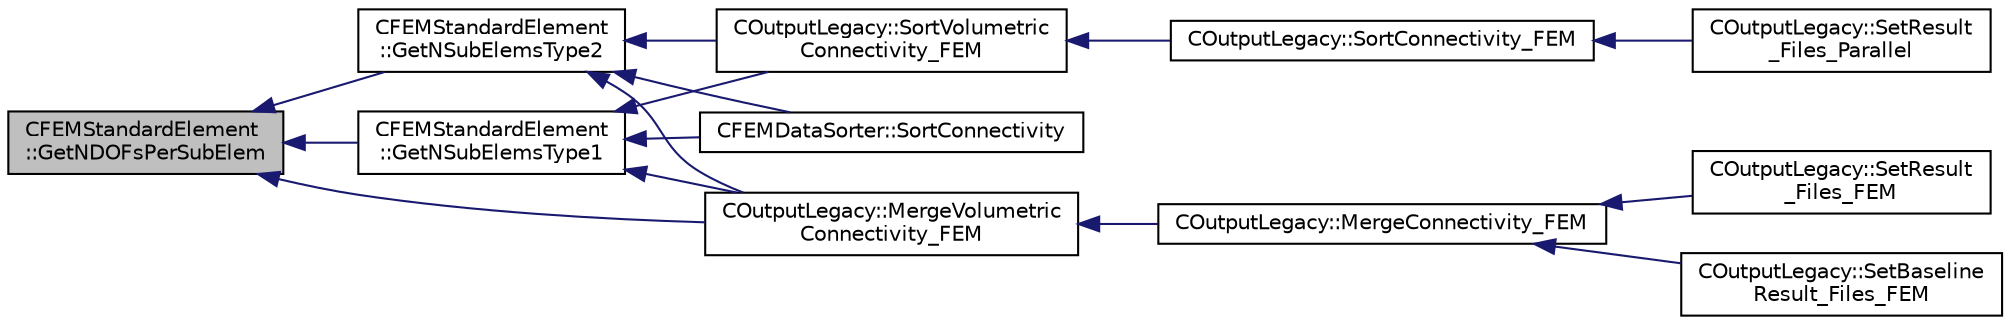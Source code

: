 digraph "CFEMStandardElement::GetNDOFsPerSubElem"
{
  edge [fontname="Helvetica",fontsize="10",labelfontname="Helvetica",labelfontsize="10"];
  node [fontname="Helvetica",fontsize="10",shape=record];
  rankdir="LR";
  Node111 [label="CFEMStandardElement\l::GetNDOFsPerSubElem",height=0.2,width=0.4,color="black", fillcolor="grey75", style="filled", fontcolor="black"];
  Node111 -> Node112 [dir="back",color="midnightblue",fontsize="10",style="solid",fontname="Helvetica"];
  Node112 [label="CFEMStandardElement\l::GetNSubElemsType1",height=0.2,width=0.4,color="black", fillcolor="white", style="filled",URL="$class_c_f_e_m_standard_element.html#a98ec79da0fb17aece3cc0b183f573d35",tooltip="Function, which makes available the number of sub-elements of type 1 for plotting. "];
  Node112 -> Node113 [dir="back",color="midnightblue",fontsize="10",style="solid",fontname="Helvetica"];
  Node113 [label="CFEMDataSorter::SortConnectivity",height=0.2,width=0.4,color="black", fillcolor="white", style="filled",URL="$class_c_f_e_m_data_sorter.html#a64ab49586d00b34fc18ba4f672b9ff10",tooltip="Sort the connectivities (volume and surface) into data structures used for output file writing..."];
  Node112 -> Node114 [dir="back",color="midnightblue",fontsize="10",style="solid",fontname="Helvetica"];
  Node114 [label="COutputLegacy::MergeVolumetric\lConnectivity_FEM",height=0.2,width=0.4,color="black", fillcolor="white", style="filled",URL="$class_c_output_legacy.html#aebd7f2340686aea0308fbf38e7a46e72",tooltip="Merge the connectivity for a single element type from all processors for the FEM solver. "];
  Node114 -> Node115 [dir="back",color="midnightblue",fontsize="10",style="solid",fontname="Helvetica"];
  Node115 [label="COutputLegacy::MergeConnectivity_FEM",height=0.2,width=0.4,color="black", fillcolor="white", style="filled",URL="$class_c_output_legacy.html#a73ac84a0613171e5b77c86055b8a1487",tooltip="Merge the FEM geometry into a data structure used for output file writing. "];
  Node115 -> Node116 [dir="back",color="midnightblue",fontsize="10",style="solid",fontname="Helvetica"];
  Node116 [label="COutputLegacy::SetResult\l_Files_FEM",height=0.2,width=0.4,color="black", fillcolor="white", style="filled",URL="$class_c_output_legacy.html#a25b90eb5e2bd0f05f92a89f0768f2181",tooltip="Writes and organizes the all the output files, except the history one, for serial computations with t..."];
  Node115 -> Node117 [dir="back",color="midnightblue",fontsize="10",style="solid",fontname="Helvetica"];
  Node117 [label="COutputLegacy::SetBaseline\lResult_Files_FEM",height=0.2,width=0.4,color="black", fillcolor="white", style="filled",URL="$class_c_output_legacy.html#a46c1054bac8c154e4f3464cc1913e06f",tooltip="Writes and organizes the all the output files, except the history one, for DG-FEM simulations (SU2_SO..."];
  Node112 -> Node118 [dir="back",color="midnightblue",fontsize="10",style="solid",fontname="Helvetica"];
  Node118 [label="COutputLegacy::SortVolumetric\lConnectivity_FEM",height=0.2,width=0.4,color="black", fillcolor="white", style="filled",URL="$class_c_output_legacy.html#abc49d710d98d6921d3495de012071ae8",tooltip="Sort the connectivity for a single volume element type into a linear partitioning across all processo..."];
  Node118 -> Node119 [dir="back",color="midnightblue",fontsize="10",style="solid",fontname="Helvetica"];
  Node119 [label="COutputLegacy::SortConnectivity_FEM",height=0.2,width=0.4,color="black", fillcolor="white", style="filled",URL="$class_c_output_legacy.html#a03c1f74460acd9a255fc75baab610f33",tooltip="Sort the connectivities (volume and surface) into data structures used for output file writing (DG-FE..."];
  Node119 -> Node120 [dir="back",color="midnightblue",fontsize="10",style="solid",fontname="Helvetica"];
  Node120 [label="COutputLegacy::SetResult\l_Files_Parallel",height=0.2,width=0.4,color="black", fillcolor="white", style="filled",URL="$class_c_output_legacy.html#a9e7832982d8237df4df455b027fd203b",tooltip="Writes and organizes the all the output files, except the history one, for parallel computations..."];
  Node111 -> Node121 [dir="back",color="midnightblue",fontsize="10",style="solid",fontname="Helvetica"];
  Node121 [label="CFEMStandardElement\l::GetNSubElemsType2",height=0.2,width=0.4,color="black", fillcolor="white", style="filled",URL="$class_c_f_e_m_standard_element.html#aed0f6668e771b651a934b5b5d3de7d90",tooltip="Function, which makes available the number of sub-elements of type 2 for plotting. "];
  Node121 -> Node113 [dir="back",color="midnightblue",fontsize="10",style="solid",fontname="Helvetica"];
  Node121 -> Node114 [dir="back",color="midnightblue",fontsize="10",style="solid",fontname="Helvetica"];
  Node121 -> Node118 [dir="back",color="midnightblue",fontsize="10",style="solid",fontname="Helvetica"];
  Node111 -> Node114 [dir="back",color="midnightblue",fontsize="10",style="solid",fontname="Helvetica"];
}

